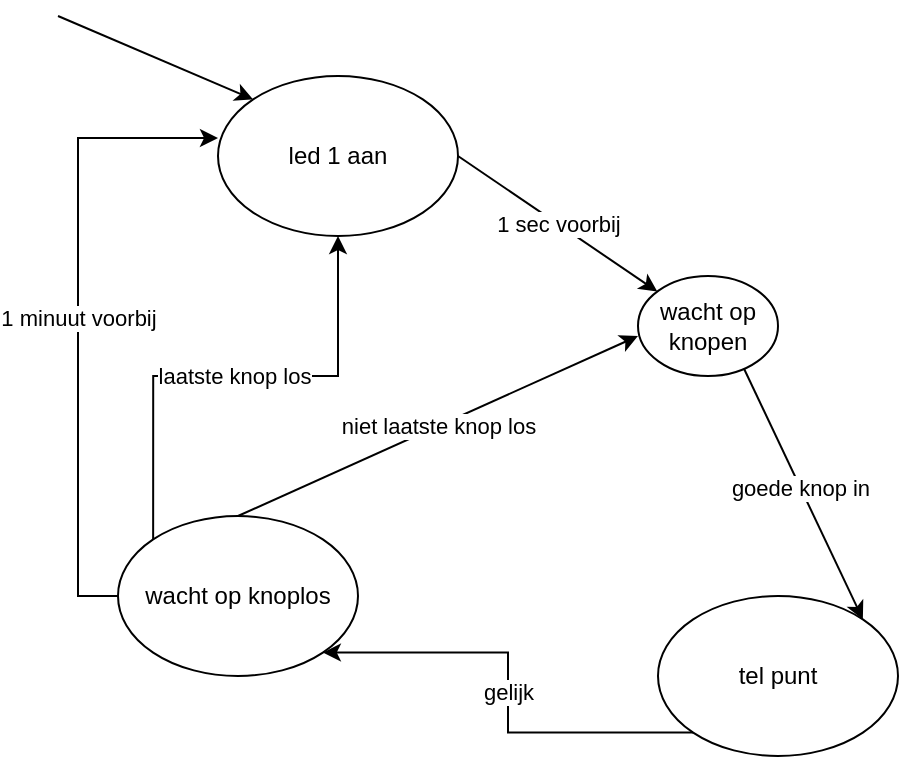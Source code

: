 <mxfile version="15.8.4" type="device"><diagram id="sWSnFmBwxV5o0d7lzoB4" name="Page-1"><mxGraphModel dx="830" dy="702" grid="1" gridSize="10" guides="1" tooltips="1" connect="1" arrows="1" fold="1" page="1" pageScale="1" pageWidth="827" pageHeight="1169" math="0" shadow="0"><root><mxCell id="0"/><mxCell id="1" parent="0"/><mxCell id="pel2W50hgeQ0WsnSnLmb-1" value="led 1 aan" style="ellipse;whiteSpace=wrap;html=1;" vertex="1" parent="1"><mxGeometry x="170" y="110" width="120" height="80" as="geometry"/></mxCell><mxCell id="pel2W50hgeQ0WsnSnLmb-3" value="1 sec voorbij" style="endArrow=classic;html=1;rounded=0;exitX=1;exitY=0.5;exitDx=0;exitDy=0;" edge="1" parent="1" source="pel2W50hgeQ0WsnSnLmb-1" target="pel2W50hgeQ0WsnSnLmb-12"><mxGeometry width="50" height="50" relative="1" as="geometry"><mxPoint x="390" y="390" as="sourcePoint"/><mxPoint x="440" y="340" as="targetPoint"/></mxGeometry></mxCell><mxCell id="pel2W50hgeQ0WsnSnLmb-8" value="gelijk" style="edgeStyle=orthogonalEdgeStyle;rounded=0;orthogonalLoop=1;jettySize=auto;html=1;exitX=0;exitY=1;exitDx=0;exitDy=0;entryX=1;entryY=1;entryDx=0;entryDy=0;" edge="1" parent="1" source="pel2W50hgeQ0WsnSnLmb-6" target="pel2W50hgeQ0WsnSnLmb-7"><mxGeometry relative="1" as="geometry"/></mxCell><mxCell id="pel2W50hgeQ0WsnSnLmb-6" value="tel punt" style="ellipse;whiteSpace=wrap;html=1;" vertex="1" parent="1"><mxGeometry x="390" y="370" width="120" height="80" as="geometry"/></mxCell><mxCell id="pel2W50hgeQ0WsnSnLmb-11" value="laatste knop los" style="edgeStyle=orthogonalEdgeStyle;rounded=0;orthogonalLoop=1;jettySize=auto;html=1;exitX=0;exitY=0;exitDx=0;exitDy=0;" edge="1" parent="1" source="pel2W50hgeQ0WsnSnLmb-7" target="pel2W50hgeQ0WsnSnLmb-1"><mxGeometry relative="1" as="geometry"><Array as="points"><mxPoint x="138" y="260"/><mxPoint x="230" y="260"/></Array></mxGeometry></mxCell><mxCell id="pel2W50hgeQ0WsnSnLmb-18" value="1 minuut voorbij" style="edgeStyle=orthogonalEdgeStyle;rounded=0;orthogonalLoop=1;jettySize=auto;html=1;exitX=0;exitY=0.5;exitDx=0;exitDy=0;entryX=0;entryY=0.388;entryDx=0;entryDy=0;entryPerimeter=0;" edge="1" parent="1" source="pel2W50hgeQ0WsnSnLmb-7" target="pel2W50hgeQ0WsnSnLmb-1"><mxGeometry relative="1" as="geometry"/></mxCell><mxCell id="pel2W50hgeQ0WsnSnLmb-7" value="wacht op knoplos" style="ellipse;whiteSpace=wrap;html=1;" vertex="1" parent="1"><mxGeometry x="120" y="330" width="120" height="80" as="geometry"/></mxCell><mxCell id="pel2W50hgeQ0WsnSnLmb-9" value="goede knop in" style="endArrow=classic;html=1;rounded=0;entryX=1;entryY=0;entryDx=0;entryDy=0;" edge="1" parent="1" target="pel2W50hgeQ0WsnSnLmb-6"><mxGeometry width="50" height="50" relative="1" as="geometry"><mxPoint x="430" y="250" as="sourcePoint"/><mxPoint x="410" y="320" as="targetPoint"/></mxGeometry></mxCell><mxCell id="pel2W50hgeQ0WsnSnLmb-10" value="niet laatste knop los" style="endArrow=classic;html=1;rounded=0;exitX=0.5;exitY=0;exitDx=0;exitDy=0;" edge="1" parent="1" source="pel2W50hgeQ0WsnSnLmb-7"><mxGeometry width="50" height="50" relative="1" as="geometry"><mxPoint x="350" y="390" as="sourcePoint"/><mxPoint x="380" y="240" as="targetPoint"/></mxGeometry></mxCell><mxCell id="pel2W50hgeQ0WsnSnLmb-12" value="wacht op knopen" style="ellipse;whiteSpace=wrap;html=1;" vertex="1" parent="1"><mxGeometry x="380" y="210" width="70" height="50" as="geometry"/></mxCell><mxCell id="pel2W50hgeQ0WsnSnLmb-16" value="" style="endArrow=classic;html=1;rounded=0;entryX=0;entryY=0;entryDx=0;entryDy=0;" edge="1" parent="1" target="pel2W50hgeQ0WsnSnLmb-1"><mxGeometry width="50" height="50" relative="1" as="geometry"><mxPoint x="90" y="80" as="sourcePoint"/><mxPoint x="400" y="340" as="targetPoint"/></mxGeometry></mxCell></root></mxGraphModel></diagram></mxfile>
